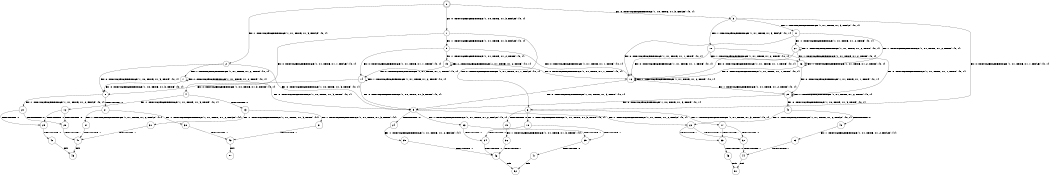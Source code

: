 digraph BCG {
size = "7, 10.5";
center = TRUE;
node [shape = circle];
0 [peripheries = 2];
0 -> 1 [label = "EX !0 !ATOMIC_EXCH_BRANCH (1, +0, TRUE, +1, 3, FALSE) !{0, 1}"];
0 -> 2 [label = "EX !1 !ATOMIC_EXCH_BRANCH (1, +1, TRUE, +1, 3, FALSE) !{0, 1}"];
0 -> 3 [label = "EX !0 !ATOMIC_EXCH_BRANCH (1, +0, TRUE, +1, 3, FALSE) !{0, 1}"];
1 -> 4 [label = "EX !0 !ATOMIC_EXCH_BRANCH (1, +1, TRUE, +1, 1, FALSE) !{0, 1}"];
1 -> 5 [label = "EX !1 !ATOMIC_EXCH_BRANCH (1, +1, TRUE, +1, 3, FALSE) !{0, 1}"];
1 -> 6 [label = "EX !0 !ATOMIC_EXCH_BRANCH (1, +1, TRUE, +1, 1, FALSE) !{0, 1}"];
2 -> 7 [label = "EX !1 !ATOMIC_EXCH_BRANCH (1, +1, TRUE, +1, 2, TRUE) !{0, 1}"];
2 -> 8 [label = "EX !0 !ATOMIC_EXCH_BRANCH (1, +0, TRUE, +1, 3, TRUE) !{0, 1}"];
2 -> 9 [label = "EX !0 !ATOMIC_EXCH_BRANCH (1, +0, TRUE, +1, 3, TRUE) !{0, 1}"];
3 -> 10 [label = "EX !1 !ATOMIC_EXCH_BRANCH (1, +1, TRUE, +1, 3, FALSE) !{0, 1}"];
3 -> 6 [label = "EX !0 !ATOMIC_EXCH_BRANCH (1, +1, TRUE, +1, 1, FALSE) !{0, 1}"];
3 -> 11 [label = "EX !1 !ATOMIC_EXCH_BRANCH (1, +1, TRUE, +1, 3, FALSE) !{0, 1}"];
4 -> 12 [label = "EX !1 !ATOMIC_EXCH_BRANCH (1, +1, TRUE, +1, 3, TRUE) !{0, 1}"];
4 -> 13 [label = "TERMINATE !0"];
5 -> 14 [label = "EX !0 !ATOMIC_EXCH_BRANCH (1, +1, TRUE, +1, 1, TRUE) !{0, 1}"];
5 -> 15 [label = "EX !1 !ATOMIC_EXCH_BRANCH (1, +1, TRUE, +1, 2, TRUE) !{0, 1}"];
5 -> 16 [label = "EX !0 !ATOMIC_EXCH_BRANCH (1, +1, TRUE, +1, 1, TRUE) !{0, 1}"];
6 -> 17 [label = "EX !1 !ATOMIC_EXCH_BRANCH (1, +1, TRUE, +1, 3, TRUE) !{0, 1}"];
6 -> 18 [label = "EX !1 !ATOMIC_EXCH_BRANCH (1, +1, TRUE, +1, 3, TRUE) !{0, 1}"];
6 -> 19 [label = "TERMINATE !0"];
7 -> 7 [label = "EX !1 !ATOMIC_EXCH_BRANCH (1, +1, TRUE, +1, 2, TRUE) !{0, 1}"];
7 -> 8 [label = "EX !0 !ATOMIC_EXCH_BRANCH (1, +0, TRUE, +1, 3, TRUE) !{0, 1}"];
7 -> 9 [label = "EX !0 !ATOMIC_EXCH_BRANCH (1, +0, TRUE, +1, 3, TRUE) !{0, 1}"];
8 -> 20 [label = "EX !1 !ATOMIC_EXCH_BRANCH (1, +1, TRUE, +1, 2, FALSE) !{0, 1}"];
8 -> 21 [label = "TERMINATE !0"];
9 -> 22 [label = "EX !1 !ATOMIC_EXCH_BRANCH (1, +1, TRUE, +1, 2, FALSE) !{0, 1}"];
9 -> 23 [label = "EX !1 !ATOMIC_EXCH_BRANCH (1, +1, TRUE, +1, 2, FALSE) !{0, 1}"];
9 -> 24 [label = "TERMINATE !0"];
10 -> 25 [label = "EX !0 !ATOMIC_EXCH_BRANCH (1, +1, TRUE, +1, 1, TRUE) !{0, 1}"];
10 -> 26 [label = "EX !1 !ATOMIC_EXCH_BRANCH (1, +1, TRUE, +1, 2, TRUE) !{0, 1}"];
10 -> 16 [label = "EX !0 !ATOMIC_EXCH_BRANCH (1, +1, TRUE, +1, 1, TRUE) !{0, 1}"];
11 -> 26 [label = "EX !1 !ATOMIC_EXCH_BRANCH (1, +1, TRUE, +1, 2, TRUE) !{0, 1}"];
11 -> 16 [label = "EX !0 !ATOMIC_EXCH_BRANCH (1, +1, TRUE, +1, 1, TRUE) !{0, 1}"];
11 -> 27 [label = "EX !1 !ATOMIC_EXCH_BRANCH (1, +1, TRUE, +1, 2, TRUE) !{0, 1}"];
12 -> 28 [label = "TERMINATE !0"];
12 -> 29 [label = "TERMINATE !1"];
13 -> 30 [label = "EX !1 !ATOMIC_EXCH_BRANCH (1, +1, TRUE, +1, 3, TRUE) !{1}"];
13 -> 31 [label = "EX !1 !ATOMIC_EXCH_BRANCH (1, +1, TRUE, +1, 3, TRUE) !{1}"];
14 -> 8 [label = "EX !0 !ATOMIC_EXCH_BRANCH (1, +0, TRUE, +1, 3, TRUE) !{0, 1}"];
14 -> 14 [label = "EX !1 !ATOMIC_EXCH_BRANCH (1, +1, TRUE, +1, 2, TRUE) !{0, 1}"];
14 -> 9 [label = "EX !0 !ATOMIC_EXCH_BRANCH (1, +0, TRUE, +1, 3, TRUE) !{0, 1}"];
15 -> 14 [label = "EX !0 !ATOMIC_EXCH_BRANCH (1, +1, TRUE, +1, 1, TRUE) !{0, 1}"];
15 -> 15 [label = "EX !1 !ATOMIC_EXCH_BRANCH (1, +1, TRUE, +1, 2, TRUE) !{0, 1}"];
15 -> 16 [label = "EX !0 !ATOMIC_EXCH_BRANCH (1, +1, TRUE, +1, 1, TRUE) !{0, 1}"];
16 -> 25 [label = "EX !1 !ATOMIC_EXCH_BRANCH (1, +1, TRUE, +1, 2, TRUE) !{0, 1}"];
16 -> 9 [label = "EX !0 !ATOMIC_EXCH_BRANCH (1, +0, TRUE, +1, 3, TRUE) !{0, 1}"];
16 -> 16 [label = "EX !1 !ATOMIC_EXCH_BRANCH (1, +1, TRUE, +1, 2, TRUE) !{0, 1}"];
17 -> 32 [label = "TERMINATE !0"];
17 -> 33 [label = "TERMINATE !1"];
18 -> 34 [label = "TERMINATE !0"];
18 -> 35 [label = "TERMINATE !1"];
19 -> 36 [label = "EX !1 !ATOMIC_EXCH_BRANCH (1, +1, TRUE, +1, 3, TRUE) !{1}"];
20 -> 28 [label = "TERMINATE !0"];
20 -> 29 [label = "TERMINATE !1"];
21 -> 37 [label = "EX !1 !ATOMIC_EXCH_BRANCH (1, +1, TRUE, +1, 2, FALSE) !{1}"];
21 -> 38 [label = "EX !1 !ATOMIC_EXCH_BRANCH (1, +1, TRUE, +1, 2, FALSE) !{1}"];
22 -> 32 [label = "TERMINATE !0"];
22 -> 33 [label = "TERMINATE !1"];
23 -> 34 [label = "TERMINATE !0"];
23 -> 35 [label = "TERMINATE !1"];
24 -> 39 [label = "EX !1 !ATOMIC_EXCH_BRANCH (1, +1, TRUE, +1, 2, FALSE) !{1}"];
25 -> 40 [label = "EX !0 !ATOMIC_EXCH_BRANCH (1, +0, TRUE, +1, 3, TRUE) !{0, 1}"];
25 -> 25 [label = "EX !1 !ATOMIC_EXCH_BRANCH (1, +1, TRUE, +1, 2, TRUE) !{0, 1}"];
25 -> 9 [label = "EX !0 !ATOMIC_EXCH_BRANCH (1, +0, TRUE, +1, 3, TRUE) !{0, 1}"];
26 -> 25 [label = "EX !0 !ATOMIC_EXCH_BRANCH (1, +1, TRUE, +1, 1, TRUE) !{0, 1}"];
26 -> 26 [label = "EX !1 !ATOMIC_EXCH_BRANCH (1, +1, TRUE, +1, 2, TRUE) !{0, 1}"];
26 -> 16 [label = "EX !0 !ATOMIC_EXCH_BRANCH (1, +1, TRUE, +1, 1, TRUE) !{0, 1}"];
27 -> 26 [label = "EX !1 !ATOMIC_EXCH_BRANCH (1, +1, TRUE, +1, 2, TRUE) !{0, 1}"];
27 -> 16 [label = "EX !0 !ATOMIC_EXCH_BRANCH (1, +1, TRUE, +1, 1, TRUE) !{0, 1}"];
27 -> 27 [label = "EX !1 !ATOMIC_EXCH_BRANCH (1, +1, TRUE, +1, 2, TRUE) !{0, 1}"];
28 -> 41 [label = "TERMINATE !1"];
29 -> 42 [label = "TERMINATE !0"];
30 -> 41 [label = "TERMINATE !1"];
31 -> 43 [label = "TERMINATE !1"];
32 -> 44 [label = "TERMINATE !1"];
33 -> 45 [label = "TERMINATE !0"];
34 -> 46 [label = "TERMINATE !1"];
35 -> 47 [label = "TERMINATE !0"];
36 -> 46 [label = "TERMINATE !1"];
37 -> 41 [label = "TERMINATE !1"];
38 -> 43 [label = "TERMINATE !1"];
39 -> 46 [label = "TERMINATE !1"];
40 -> 22 [label = "EX !1 !ATOMIC_EXCH_BRANCH (1, +1, TRUE, +1, 2, FALSE) !{0, 1}"];
40 -> 48 [label = "TERMINATE !0"];
41 -> 49 [label = "exit"];
42 -> 49 [label = "exit"];
43 -> 50 [label = "exit"];
44 -> 51 [label = "exit"];
45 -> 51 [label = "exit"];
46 -> 52 [label = "exit"];
47 -> 52 [label = "exit"];
48 -> 53 [label = "EX !1 !ATOMIC_EXCH_BRANCH (1, +1, TRUE, +1, 2, FALSE) !{1}"];
53 -> 44 [label = "TERMINATE !1"];
}
